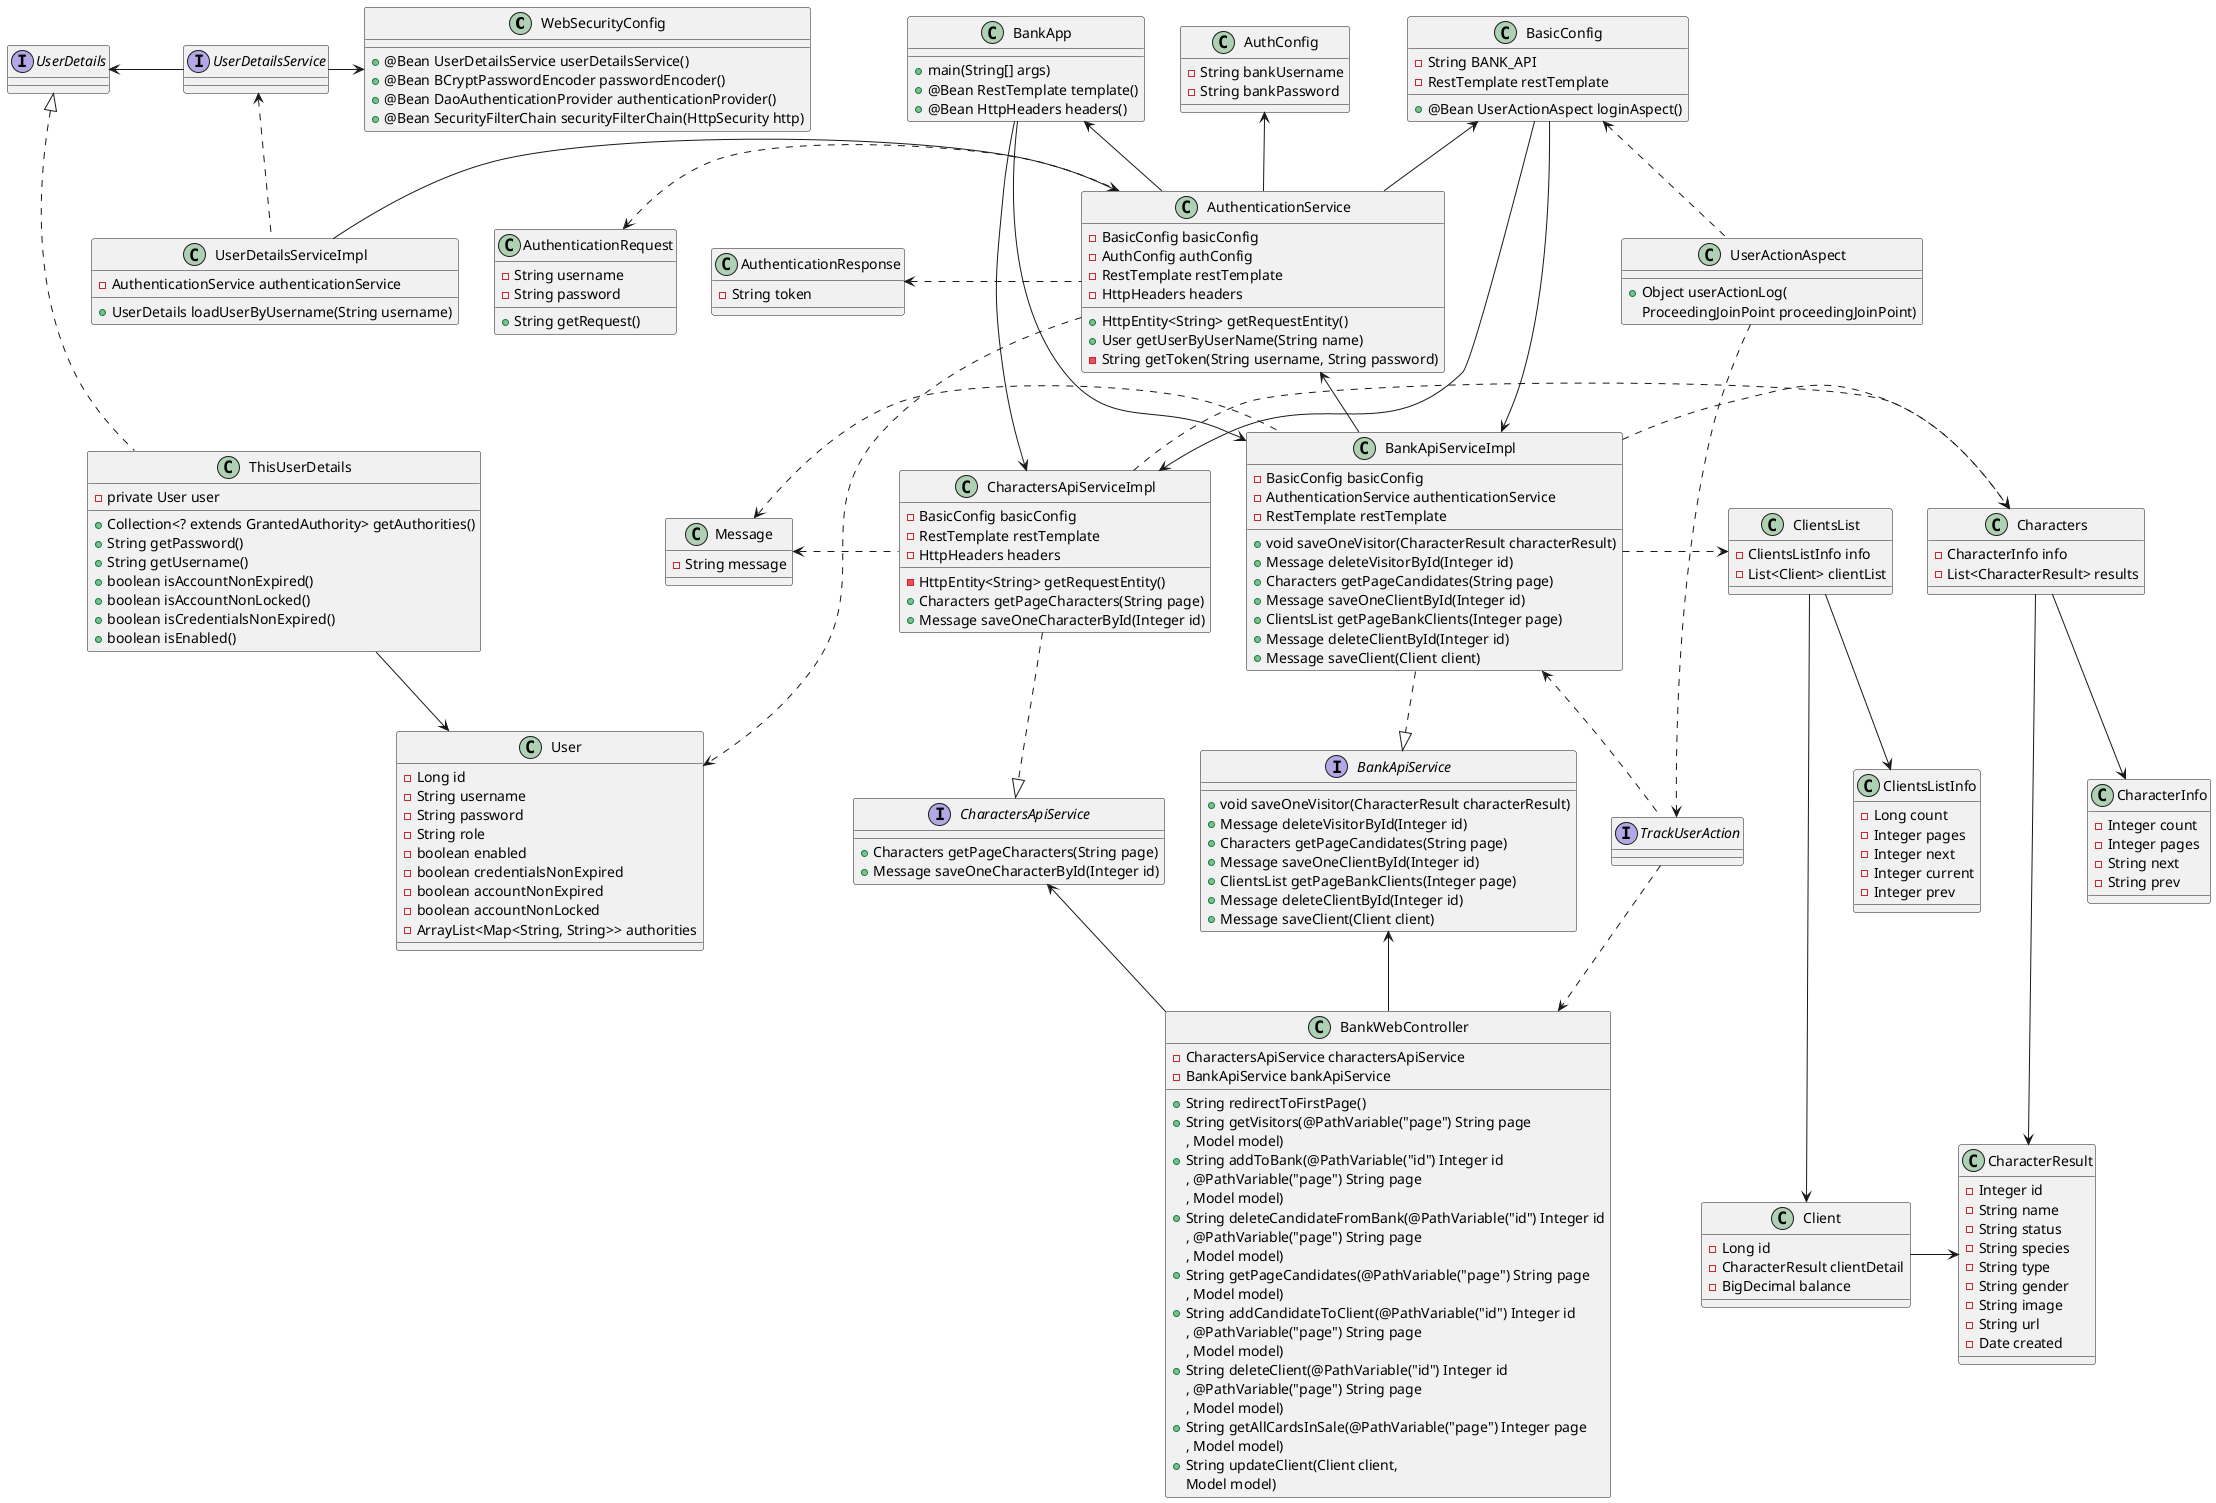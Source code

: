 @startuml

class WebSecurityConfig {
+@Bean UserDetailsService userDetailsService()
+@Bean BCryptPasswordEncoder passwordEncoder()
+@Bean DaoAuthenticationProvider authenticationProvider()
+@Bean SecurityFilterChain securityFilterChain(HttpSecurity http)
}


UserDetailsService -> WebSecurityConfig

interface UserDetailsService {}



class User {
-Long id
-String username
-String password
-String role
-boolean enabled
-boolean credentialsNonExpired
-boolean accountNonExpired
-boolean accountNonLocked
-ArrayList<Map<String, String>> authorities
}

class ThisUserDetails {
-private User user
+Collection<? extends GrantedAuthority> getAuthorities()
+String getPassword()
+String getUsername()
+boolean isAccountNonExpired()
+boolean isAccountNonLocked()
+boolean isCredentialsNonExpired()
+boolean isEnabled()
}

UserDetails <|... ThisUserDetails
ThisUserDetails --> User

interface UserDetails {}





class UserDetailsServiceImpl{
-AuthenticationService authenticationService
+UserDetails loadUserByUsername(String username)
}

UserDetailsService <.. UserDetailsServiceImpl
UserDetailsServiceImpl -> AuthenticationService

interface UserDetailsService {
}


UserDetails <- UserDetailsService

class BankApp {
+main(String[] args)
+@Bean RestTemplate template()
+@Bean HttpHeaders headers()
}


class AuthenticationRequest {
-String username
-String password
+String getRequest()
}

class AuthenticationResponse {
-String token
}

class AuthenticationService {
-BasicConfig basicConfig
-AuthConfig authConfig
-RestTemplate restTemplate
-HttpHeaders headers
+HttpEntity<String> getRequestEntity()
+User getUserByUserName(String name)
-String getToken(String username, String password)
}

AuthenticationService .> User

AuthenticationResponse <. AuthenticationService
AuthenticationRequest <. AuthenticationService
BasicConfig <-- AuthenticationService
AuthConfig <-- AuthenticationService
BankApp <-- AuthenticationService

class AuthConfig {
-String bankUsername
-String bankPassword
}

interface TrackUserAction {
}

TrackUserAction ..> BankWebController

BankApiServiceImpl <.. TrackUserAction

class UserActionAspect {
+Object userActionLog(
    ProceedingJoinPoint proceedingJoinPoint)
}

BasicConfig <.. UserActionAspect
UserActionAspect .> TrackUserAction


class BasicConfig {
-String BANK_API
-RestTemplate restTemplate
+@Bean UserActionAspect loginAspect()
}



interface BankApiService{
+void saveOneVisitor(CharacterResult characterResult)
+Message deleteVisitorById(Integer id)
+Characters getPageCandidates(String page)
+Message saveOneClientById(Integer id)
+ClientsList getPageBankClients(Integer page)
+Message deleteClientById(Integer id)
+Message saveClient(Client client)
}

class BankApiServiceImpl{
-BasicConfig basicConfig
-AuthenticationService authenticationService
-RestTemplate restTemplate
+void saveOneVisitor(CharacterResult characterResult)
+Message deleteVisitorById(Integer id)
+Characters getPageCandidates(String page)
+Message saveOneClientById(Integer id)
+ClientsList getPageBankClients(Integer page)
+Message deleteClientById(Integer id)
+Message saveClient(Client client)
}

BankApiServiceImpl ..|> BankApiService
BasicConfig --> BankApiServiceImpl
BankApp --> BankApiServiceImpl
AuthenticationService <-- BankApiServiceImpl
BankApiServiceImpl .> Characters
BankApiServiceImpl .> ClientsList




class BankWebController{
-CharactersApiService charactersApiService
-BankApiService bankApiService
+String redirectToFirstPage()
+String getVisitors(@PathVariable("page") String page
            , Model model)
+String addToBank(@PathVariable("id") Integer id
            , @PathVariable("page") String page
            , Model model)
+String deleteCandidateFromBank(@PathVariable("id") Integer id
            , @PathVariable("page") String page
            , Model model)
+String getPageCandidates(@PathVariable("page") String page
            , Model model)
+String addCandidateToClient(@PathVariable("id") Integer id
              , @PathVariable("page") String page
              , Model model)
+String deleteClient(@PathVariable("id") Integer id
            , @PathVariable("page") String page
            , Model model)
+String getAllCardsInSale(@PathVariable("page") Integer page
            , Model model)
+String updateClient(Client client,
            Model model)
}

CharactersApiService <-- BankWebController
BankApiService <-- BankWebController


interface CharactersApiService {
+Characters getPageCharacters(String page)
+Message saveOneCharacterById(Integer id)
}

class CharactersApiServiceImpl {
-BasicConfig basicConfig
-RestTemplate restTemplate
-HttpHeaders headers
-HttpEntity<String> getRequestEntity()
+Characters getPageCharacters(String page)
+Message saveOneCharacterById(Integer id)
}

CharactersApiServiceImpl ..|> CharactersApiService
BasicConfig --> CharactersApiServiceImpl
BankApp --> CharactersApiServiceImpl
CharactersApiServiceImpl .> Characters

class ClientsList {
-ClientsListInfo info
-List<Client> clientList
}

ClientsList --> ClientsListInfo
ClientsList ---> Client

class Client {
-Long id
-CharacterResult clientDetail
-BigDecimal balance
}

Client -> CharacterResult

class ClientsListInfo{
-Long count
-Integer pages
-Integer next
-Integer current
-Integer prev
}

class Message {
-String message
}

Message <. BankApiServiceImpl
Message <. CharactersApiServiceImpl

class CharacterResult{
-Integer id
-String name
-String status
-String species
-String type
-String gender
-String image
-String url
-Date created
}

class Characters {
-CharacterInfo info
-List<CharacterResult> results
}

Characters --> CharacterInfo
Characters ---> CharacterResult


class CharacterInfo{
-Integer count
-Integer pages
-String next
-String prev
}


@enduml